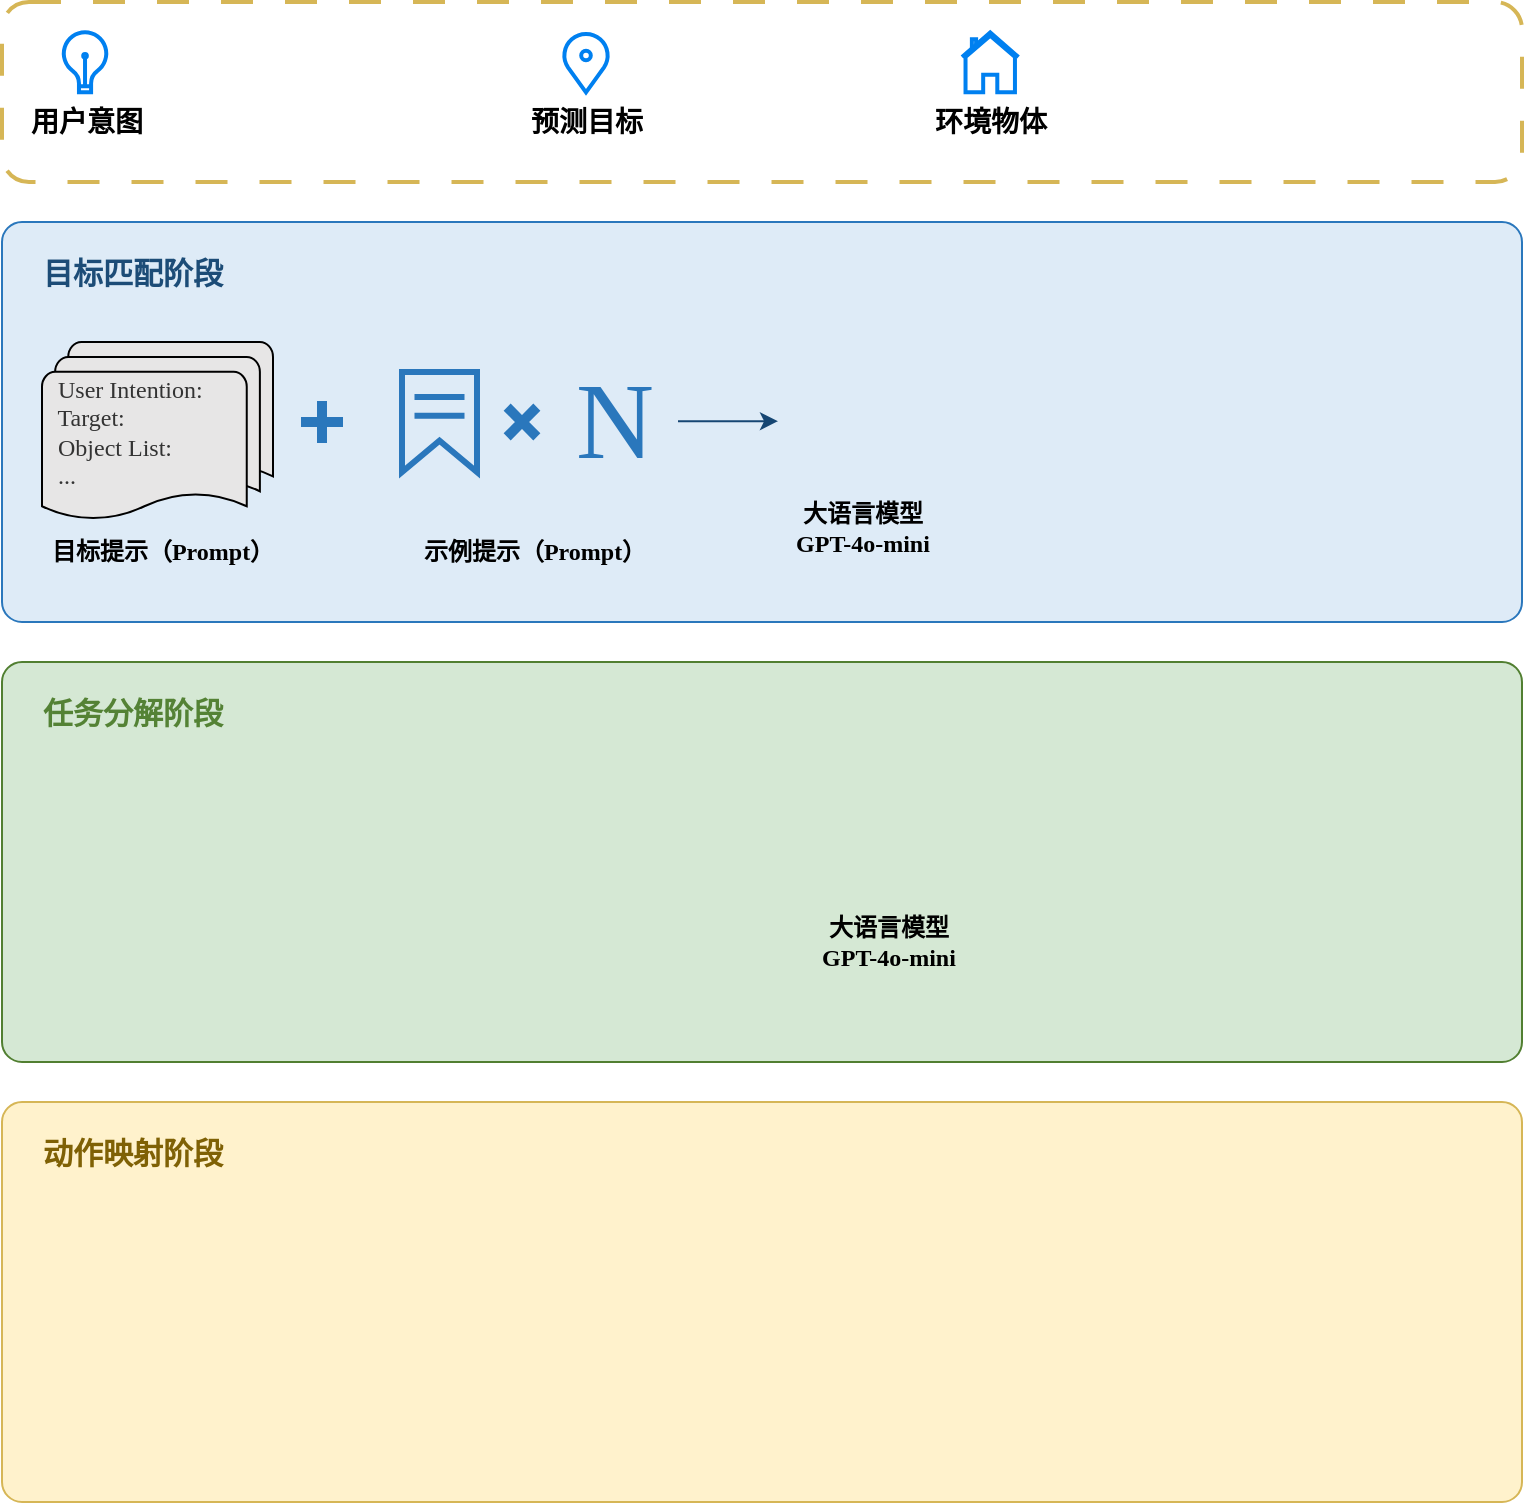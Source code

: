 <mxfile version="26.1.1">
  <diagram name="第 1 页" id="Ybd84z9JuhHgILU-HEZB">
    <mxGraphModel dx="1011" dy="679" grid="0" gridSize="10" guides="1" tooltips="1" connect="1" arrows="1" fold="1" page="1" pageScale="1" pageWidth="827" pageHeight="1169" math="0" shadow="0">
      <root>
        <mxCell id="0" />
        <mxCell id="1" parent="0" />
        <mxCell id="5e16mKItXA9mVnA2ni1b-26" value="" style="rounded=1;whiteSpace=wrap;html=1;fillColor=none;strokeColor=#d6b656;dashed=1;dashPattern=8 8;strokeWidth=2;" vertex="1" parent="1">
          <mxGeometry x="60" y="90" width="760" height="90" as="geometry" />
        </mxCell>
        <mxCell id="5e16mKItXA9mVnA2ni1b-31" value="&lt;font style=&quot;font-size: 14px;&quot;&gt;&lt;b&gt;用户意图&lt;/b&gt;&lt;/font&gt;" style="html=1;verticalLabelPosition=bottom;align=center;labelBackgroundColor=#ffffff;verticalAlign=top;strokeWidth=2;strokeColor=#0080F0;shadow=0;dashed=0;shape=mxgraph.ios7.icons.lightbulb;aspect=fixed;" vertex="1" parent="1">
          <mxGeometry x="90" y="105.15" width="23.03" height="30" as="geometry" />
        </mxCell>
        <mxCell id="5e16mKItXA9mVnA2ni1b-32" value="&lt;font style=&quot;font-size: 14px;&quot;&gt;&lt;b&gt;预测目标&lt;/b&gt;&lt;/font&gt;" style="html=1;verticalLabelPosition=bottom;align=center;labelBackgroundColor=#ffffff;verticalAlign=top;strokeWidth=2;strokeColor=#0080F0;shadow=0;dashed=0;shape=mxgraph.ios7.icons.location;" vertex="1" parent="1">
          <mxGeometry x="340" y="105.15" width="24" height="30" as="geometry" />
        </mxCell>
        <mxCell id="5e16mKItXA9mVnA2ni1b-33" value="&lt;font style=&quot;font-size: 14px;&quot;&gt;&lt;b style=&quot;&quot;&gt;环境物体&lt;/b&gt;&lt;/font&gt;" style="html=1;verticalLabelPosition=bottom;align=center;labelBackgroundColor=#ffffff;verticalAlign=top;strokeWidth=2;strokeColor=#0080F0;shadow=0;dashed=0;shape=mxgraph.ios7.icons.home;aspect=fixed;" vertex="1" parent="1">
          <mxGeometry x="540" y="105.15" width="28.24" height="30" as="geometry" />
        </mxCell>
        <mxCell id="5e16mKItXA9mVnA2ni1b-36" value="&lt;span style=&quot;color: rgba(0, 0, 0, 0); font-family: monospace; font-size: 0px; text-align: start; text-wrap-mode: nowrap;&quot;&gt;%3CmxGraphModel%3E%3Croot%3E%3CmxCell%20id%3D%220%22%2F%3E%3CmxCell%20id%3D%221%22%20parent%3D%220%22%2F%3E%3CmxCell%20id%3D%222%22%20value%3D%22%22%20style%3D%22shape%3Dcross%3BwhiteSpace%3Dwrap%3Bhtml%3D1%3BfillColor%3Dlight-dark(%232a77bc%2C%20%23ededed)%3BstrokeColor%3Dlight-dark(%232a77bc%2C%20%23ededed)%3Baspect%3Dfixed%3B%22%20vertex%3D%221%22%20parent%3D%221%22%3E%3CmxGeometry%20x%3D%22210.0%22%20y%3D%22290%22%20width%3D%2220%22%20height%3D%2220%22%20as%3D%22geometry%22%2F%3E%3C%2FmxCell%3E%3C%2Froot%3E%3C%2FmxGraphModel%3E&lt;/span&gt;" style="rounded=1;arcSize=5;whiteSpace=wrap;html=1;fillColor=light-dark(#deebf7, #1d293b);strokeColor=light-dark(#2a77bc, #5c79a3);container=1;" vertex="1" parent="1">
          <mxGeometry x="60" y="200" width="760" height="200" as="geometry" />
        </mxCell>
        <mxCell id="5e16mKItXA9mVnA2ni1b-71" value="&lt;font style=&quot;font-size: 54px; color: light-dark(rgb(42, 119, 188), rgb(237, 237, 237));&quot; face=&quot;Times New Roman&quot;&gt;N&lt;/font&gt;" style="text;html=1;align=center;verticalAlign=middle;resizable=0;points=[];autosize=1;strokeColor=none;fillColor=none;" vertex="1" parent="5e16mKItXA9mVnA2ni1b-36">
          <mxGeometry x="277" y="61.5" width="57" height="77" as="geometry" />
        </mxCell>
        <mxCell id="5e16mKItXA9mVnA2ni1b-60" style="edgeStyle=orthogonalEdgeStyle;rounded=1;orthogonalLoop=1;jettySize=auto;html=1;fillColor=#1ba1e2;strokeColor=light-dark(#164673, #51afe7);curved=0;textShadow=1;" edge="1" parent="5e16mKItXA9mVnA2ni1b-36">
          <mxGeometry relative="1" as="geometry">
            <mxPoint x="338" y="99.58" as="sourcePoint" />
            <mxPoint x="388" y="99.58" as="targetPoint" />
          </mxGeometry>
        </mxCell>
        <mxCell id="5e16mKItXA9mVnA2ni1b-44" value="" style="group" vertex="1" connectable="0" parent="5e16mKItXA9mVnA2ni1b-36">
          <mxGeometry x="387" y="52.31" width="99.9" height="120.37" as="geometry" />
        </mxCell>
        <mxCell id="5e16mKItXA9mVnA2ni1b-45" value="" style="group" vertex="1" connectable="0" parent="5e16mKItXA9mVnA2ni1b-44">
          <mxGeometry width="99.9" height="120.37" as="geometry" />
        </mxCell>
        <mxCell id="5e16mKItXA9mVnA2ni1b-46" value="" style="group;fontStyle=0;strokeWidth=2;" vertex="1" connectable="0" parent="5e16mKItXA9mVnA2ni1b-45">
          <mxGeometry width="99.9" height="120.37" as="geometry" />
        </mxCell>
        <mxCell id="5e16mKItXA9mVnA2ni1b-47" value="&lt;b&gt;&lt;font face=&quot;Times New Roman&quot;&gt;大语言模型&lt;/font&gt;&lt;/b&gt;&lt;div&gt;&lt;b&gt;&lt;font face=&quot;Times New Roman&quot;&gt;GPT-4o-mini&lt;/font&gt;&lt;/b&gt;&lt;/div&gt;" style="text;html=1;align=center;verticalAlign=middle;resizable=0;points=[];autosize=1;strokeColor=none;fillColor=none;" vertex="1" parent="5e16mKItXA9mVnA2ni1b-46">
          <mxGeometry x="-1.63" y="80.37" width="90" height="40" as="geometry" />
        </mxCell>
        <mxCell id="5e16mKItXA9mVnA2ni1b-48" value="" style="shape=image;html=1;verticalAlign=top;verticalLabelPosition=bottom;labelBackgroundColor=#ffffff;imageAspect=0;aspect=fixed;image=https://cdn0.iconfinder.com/data/icons/phosphor-light-vol-1/256/brain-light-128.png;imageBackground=none;imageBorder=none;" vertex="1" parent="5e16mKItXA9mVnA2ni1b-44">
          <mxGeometry x="10.69" y="15" width="65.37" height="65.37" as="geometry" />
        </mxCell>
        <mxCell id="5e16mKItXA9mVnA2ni1b-37" value="" style="rounded=1;arcSize=5;whiteSpace=wrap;html=1;fillColor=#d5e8d4;strokeColor=light-dark(#517f31, #446e2c);" vertex="1" parent="1">
          <mxGeometry x="60" y="420" width="760" height="200" as="geometry" />
        </mxCell>
        <mxCell id="5e16mKItXA9mVnA2ni1b-39" value="&lt;font face=&quot;Times New Roman&quot;&gt;&lt;span style=&quot;font-size: 15px;&quot;&gt;目标匹配阶段&lt;/span&gt;&lt;/font&gt;" style="text;html=1;align=center;verticalAlign=middle;resizable=0;points=[];autosize=1;strokeColor=none;fillColor=none;fontColor=light-dark(#1c4c77, #a1cdf9);fontStyle=1" vertex="1" parent="1">
          <mxGeometry x="70" y="210" width="110" height="30" as="geometry" />
        </mxCell>
        <mxCell id="5e16mKItXA9mVnA2ni1b-40" value="&lt;font style=&quot;font-size: 15px;&quot; face=&quot;Times New Roman&quot;&gt;任务分解阶段&lt;/font&gt;" style="text;html=1;align=center;verticalAlign=middle;resizable=0;points=[];autosize=1;strokeColor=none;fillColor=none;fontColor=light-dark(#548235, #69c195);fontStyle=1" vertex="1" parent="1">
          <mxGeometry x="70" y="430" width="110" height="30" as="geometry" />
        </mxCell>
        <mxCell id="5e16mKItXA9mVnA2ni1b-41" value="&lt;font face=&quot;Times New Roman&quot;&gt;&lt;span style=&quot;font-size: 15px;&quot;&gt;动作映射阶段&lt;/span&gt;&lt;/font&gt;" style="text;html=1;align=center;verticalAlign=middle;resizable=0;points=[];autosize=1;strokeColor=none;fillColor=none;fontColor=light-dark(#7f6105, #69c195);fontStyle=1" vertex="1" parent="1">
          <mxGeometry x="70" y="680" width="110" height="30" as="geometry" />
        </mxCell>
        <mxCell id="5e16mKItXA9mVnA2ni1b-42" value="" style="rounded=1;arcSize=5;whiteSpace=wrap;html=1;fillColor=#fff2cc;strokeColor=#d6b656;" vertex="1" parent="1">
          <mxGeometry x="60" y="640" width="760" height="200" as="geometry" />
        </mxCell>
        <mxCell id="5e16mKItXA9mVnA2ni1b-43" value="&lt;font face=&quot;Times New Roman&quot;&gt;&lt;span style=&quot;font-size: 15px;&quot;&gt;动作映射阶段&lt;/span&gt;&lt;/font&gt;" style="text;html=1;align=center;verticalAlign=middle;resizable=0;points=[];autosize=1;strokeColor=none;fillColor=none;fontColor=light-dark(#7f6105, #69c195);fontStyle=1" vertex="1" parent="1">
          <mxGeometry x="70" y="650" width="110" height="30" as="geometry" />
        </mxCell>
        <mxCell id="5e16mKItXA9mVnA2ni1b-49" value="" style="group;align=left;" vertex="1" connectable="0" parent="1">
          <mxGeometry x="90" y="240" width="115.5" height="145" as="geometry" />
        </mxCell>
        <mxCell id="5e16mKItXA9mVnA2ni1b-50" value="&lt;b&gt;&lt;font face=&quot;Times New Roman&quot;&gt;目标提示（Prompt）&lt;/font&gt;&lt;/b&gt;" style="text;html=1;align=center;verticalAlign=middle;resizable=0;points=[];autosize=1;strokeColor=none;fillColor=none;" vertex="1" parent="5e16mKItXA9mVnA2ni1b-49">
          <mxGeometry x="-15" y="110" width="130" height="30" as="geometry" />
        </mxCell>
        <mxCell id="5e16mKItXA9mVnA2ni1b-51" value="&lt;div style=&quot;color: rgb(51, 51, 51);&quot;&gt;&lt;span style=&quot;background-color: transparent; color: light-dark(rgb(51, 51, 51), rgb(193, 193, 193));&quot;&gt;&lt;font face=&quot;Times New Roman&quot;&gt;&amp;nbsp; User Intention:&lt;/font&gt;&lt;/span&gt;&lt;/div&gt;&lt;div style=&quot;color: rgb(51, 51, 51);&quot;&gt;&lt;span style=&quot;background-color: transparent; color: light-dark(rgb(51, 51, 51), rgb(193, 193, 193));&quot;&gt;&lt;font face=&quot;Times New Roman&quot;&gt;&amp;nbsp; Target:&lt;/font&gt;&lt;/span&gt;&lt;/div&gt;&lt;div style=&quot;color: rgb(51, 51, 51);&quot;&gt;&lt;font face=&quot;Times New Roman&quot;&gt;&amp;nbsp; Object List:&lt;/font&gt;&lt;/div&gt;&lt;div style=&quot;color: rgb(51, 51, 51);&quot;&gt;&lt;font face=&quot;Times New Roman&quot;&gt;&amp;nbsp; ...&lt;/font&gt;&lt;/div&gt;" style="strokeWidth=1;html=1;shape=mxgraph.flowchart.multi-document;whiteSpace=wrap;align=left;fillColor=light-dark(#e7e6e6, #ededed);" vertex="1" parent="5e16mKItXA9mVnA2ni1b-49">
          <mxGeometry x="-10" y="20" width="115.5" height="90" as="geometry" />
        </mxCell>
        <mxCell id="5e16mKItXA9mVnA2ni1b-52" value="" style="group" vertex="1" connectable="0" parent="1">
          <mxGeometry x="460" y="460" width="99.9" height="120.37" as="geometry" />
        </mxCell>
        <mxCell id="5e16mKItXA9mVnA2ni1b-53" value="" style="group" vertex="1" connectable="0" parent="5e16mKItXA9mVnA2ni1b-52">
          <mxGeometry width="99.9" height="120.37" as="geometry" />
        </mxCell>
        <mxCell id="5e16mKItXA9mVnA2ni1b-54" value="" style="group;fontStyle=0;strokeWidth=2;" vertex="1" connectable="0" parent="5e16mKItXA9mVnA2ni1b-53">
          <mxGeometry width="99.9" height="120.37" as="geometry" />
        </mxCell>
        <mxCell id="5e16mKItXA9mVnA2ni1b-55" value="&lt;b&gt;&lt;font face=&quot;Times New Roman&quot;&gt;大语言模型&lt;/font&gt;&lt;/b&gt;&lt;div&gt;&lt;b&gt;&lt;font face=&quot;Times New Roman&quot;&gt;GPT-4o-mini&lt;/font&gt;&lt;/b&gt;&lt;/div&gt;" style="text;html=1;align=center;verticalAlign=middle;resizable=0;points=[];autosize=1;strokeColor=none;fillColor=none;" vertex="1" parent="5e16mKItXA9mVnA2ni1b-54">
          <mxGeometry x="-1.63" y="80.37" width="90" height="40" as="geometry" />
        </mxCell>
        <mxCell id="5e16mKItXA9mVnA2ni1b-56" value="" style="shape=image;html=1;verticalAlign=top;verticalLabelPosition=bottom;labelBackgroundColor=#ffffff;imageAspect=0;aspect=fixed;image=https://cdn0.iconfinder.com/data/icons/phosphor-light-vol-1/256/brain-light-128.png;imageBackground=none;imageBorder=none;" vertex="1" parent="5e16mKItXA9mVnA2ni1b-52">
          <mxGeometry x="10.69" y="15" width="65.37" height="65.37" as="geometry" />
        </mxCell>
        <mxCell id="5e16mKItXA9mVnA2ni1b-57" value="" style="shape=cross;whiteSpace=wrap;html=1;fillColor=light-dark(#2a77bc, #ededed);strokeColor=light-dark(#2a77bc, #ededed);aspect=fixed;" vertex="1" parent="1">
          <mxGeometry x="210.0" y="290" width="20" height="20" as="geometry" />
        </mxCell>
        <mxCell id="5e16mKItXA9mVnA2ni1b-59" value="&lt;b&gt;&lt;font face=&quot;Times New Roman&quot;&gt;示例提示（Prompt）&lt;/font&gt;&lt;/b&gt;" style="text;html=1;align=center;verticalAlign=middle;resizable=0;points=[];autosize=1;strokeColor=none;fillColor=none;" vertex="1" parent="1">
          <mxGeometry x="261" y="352" width="129" height="26" as="geometry" />
        </mxCell>
        <mxCell id="5e16mKItXA9mVnA2ni1b-63" value="" style="html=1;verticalLabelPosition=bottom;align=center;labelBackgroundColor=#ffffff;verticalAlign=top;strokeWidth=3;strokeColor=light-dark(#2a77bc, #32a0ff);shadow=0;dashed=0;shape=mxgraph.ios7.icons.bookmark;fillColor=none;aspect=fixed;" vertex="1" parent="1">
          <mxGeometry x="260" y="275" width="37.5" height="50" as="geometry" />
        </mxCell>
        <mxCell id="5e16mKItXA9mVnA2ni1b-64" value="" style="shape=cross;whiteSpace=wrap;html=1;fillColor=light-dark(#2a77bc, #ededed);strokeColor=light-dark(#2a77bc, #ededed);aspect=fixed;rotation=45;" vertex="1" parent="1">
          <mxGeometry x="310" y="290" width="20" height="20" as="geometry" />
        </mxCell>
      </root>
    </mxGraphModel>
  </diagram>
</mxfile>
